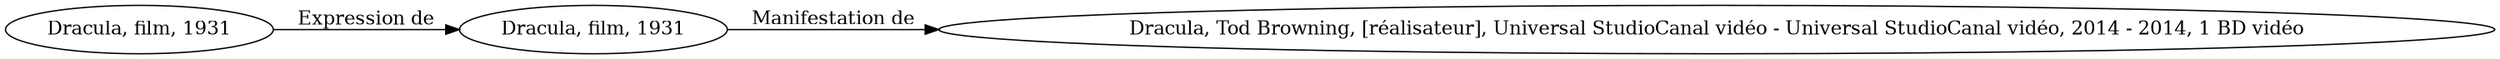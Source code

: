 // Notice UMLRM0154
digraph UMLRM0154 {
	rankdir=LR
	size="20,20"
	UMLRM0154 [label="Dracula, film, 1931"]
	UMLRM0159 [label="Dracula, film, 1931"]
	UMLRM0154 -> UMLRM0159 [label="Expression de"]
	UMLRM0160 [label="Dracula, Tod Browning, [réalisateur], Universal StudioCanal vidéo - Universal StudioCanal vidéo, 2014 - 2014, 1 BD vidéo"]
	UMLRM0159 -> UMLRM0160 [label="Manifestation de"]
}

